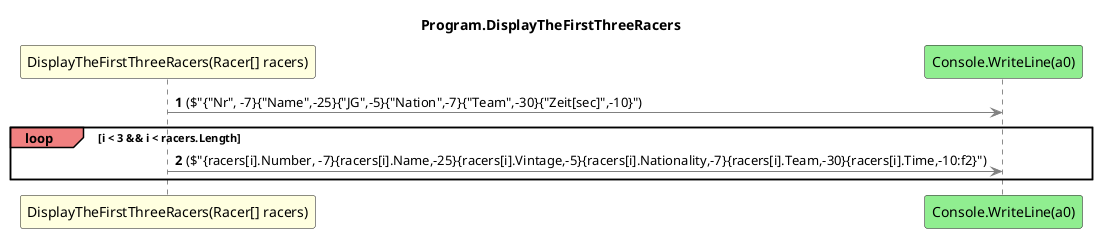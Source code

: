 @startuml Program.DisplayTheFirstThreeRacers
title Program.DisplayTheFirstThreeRacers
participant "DisplayTheFirstThreeRacers(Racer[] racers)" as DisplayTheFirstThreeRacers_p0 #LightYellow
participant "Console.WriteLine(a0)" as Console_WriteLine_a0 #LightGreen
autonumber
DisplayTheFirstThreeRacers_p0 -[#grey]> Console_WriteLine_a0 : ($"{"Nr", -7}{"Name",-25}{"JG",-5}{"Nation",-7}{"Team",-30}{"Zeit[sec]",-10}")
loop#LightCoral i < 3 && i < racers.Length
    DisplayTheFirstThreeRacers_p0 -[#grey]> Console_WriteLine_a0 : ($"{racers[i].Number, -7}{racers[i].Name,-25}{racers[i].Vintage,-5}{racers[i].Nationality,-7}{racers[i].Team,-30}{racers[i].Time,-10:f2}")
end
@enduml
